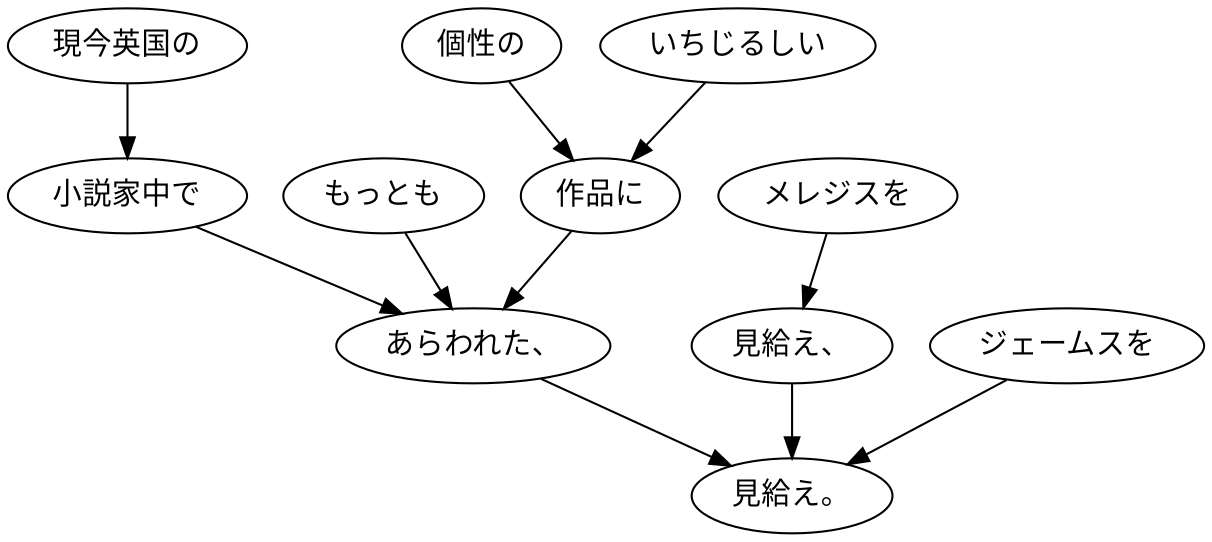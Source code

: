 digraph graph8821 {
	node0 [label="現今英国の"];
	node1 [label="小説家中で"];
	node2 [label="もっとも"];
	node3 [label="個性の"];
	node4 [label="いちじるしい"];
	node5 [label="作品に"];
	node6 [label="あらわれた、"];
	node7 [label="メレジスを"];
	node8 [label="見給え、"];
	node9 [label="ジェームスを"];
	node10 [label="見給え。"];
	node0 -> node1;
	node1 -> node6;
	node2 -> node6;
	node3 -> node5;
	node4 -> node5;
	node5 -> node6;
	node6 -> node10;
	node7 -> node8;
	node8 -> node10;
	node9 -> node10;
}
